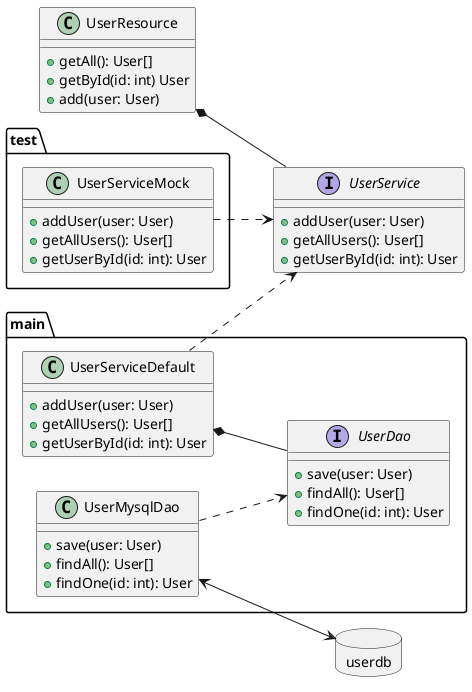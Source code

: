 @startuml
left to right direction


class UserResource {
    +getAll(): User[]
    +getById(id: int) User
    +add(user: User)
}

interface UserService {
    +addUser(user: User)
    +getAllUsers(): User[]
    +getUserById(id: int): User
}

namespace main {
    class UserServiceDefault {
         +addUser(user: User)
         +getAllUsers(): User[]
         +getUserById(id: int): User
    }

    interface UserDao {
        +save(user: User)
        +findAll(): User[]
        +findOne(id: int): User
    }

    class UserMysqlDao {
        +save(user: User)
        +findAll(): User[]
        +findOne(id: int): User
    }
}

namespace test {
    class UserServiceMock {
         +addUser(user: User)
         +getAllUsers(): User[]
         +getUserById(id: int): User
    }
}

allowmixing
database userdb

UserResource *-- UserService
UserServiceDefault ..> UserService
UserServiceMock ..> UserService
UserServiceDefault *-- UserDao
UserMysqlDao ..>UserDao
UserMysqlDao <--> userdb

@enduml